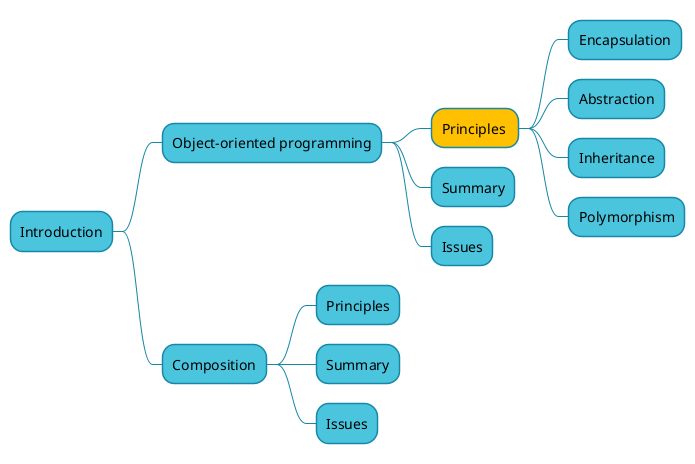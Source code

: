 @startmindmap
<style>
mindmapDiagram {
    node {
        BackgroundColor #4bc5de
        LineColor #1687a6
    }
    .current {
      BackGroundColor #ffc000
    }
    arrow {
      LineColor #1687a6
    }
}
</style>
* Introduction
** Object-oriented programming
*** Principles <<current>>
**** Encapsulation
**** Abstraction
**** Inheritance
**** Polymorphism
*** Summary
*** Issues
** Composition
*** Principles
*** Summary
*** Issues
@endmindmap
